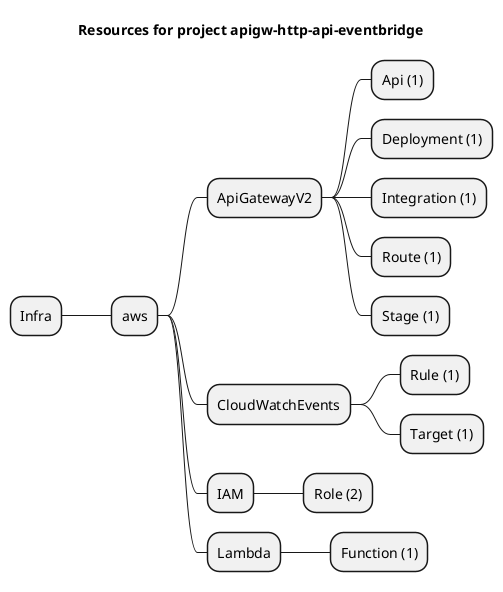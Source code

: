 @startmindmap
title Resources for project apigw-http-api-eventbridge
skinparam monochrome true
+ Infra
++ aws
+++ ApiGatewayV2
++++ Api (1)
++++ Deployment (1)
++++ Integration (1)
++++ Route (1)
++++ Stage (1)
+++ CloudWatchEvents
++++ Rule (1)
++++ Target (1)
+++ IAM
++++ Role (2)
+++ Lambda
++++ Function (1)
@endmindmap